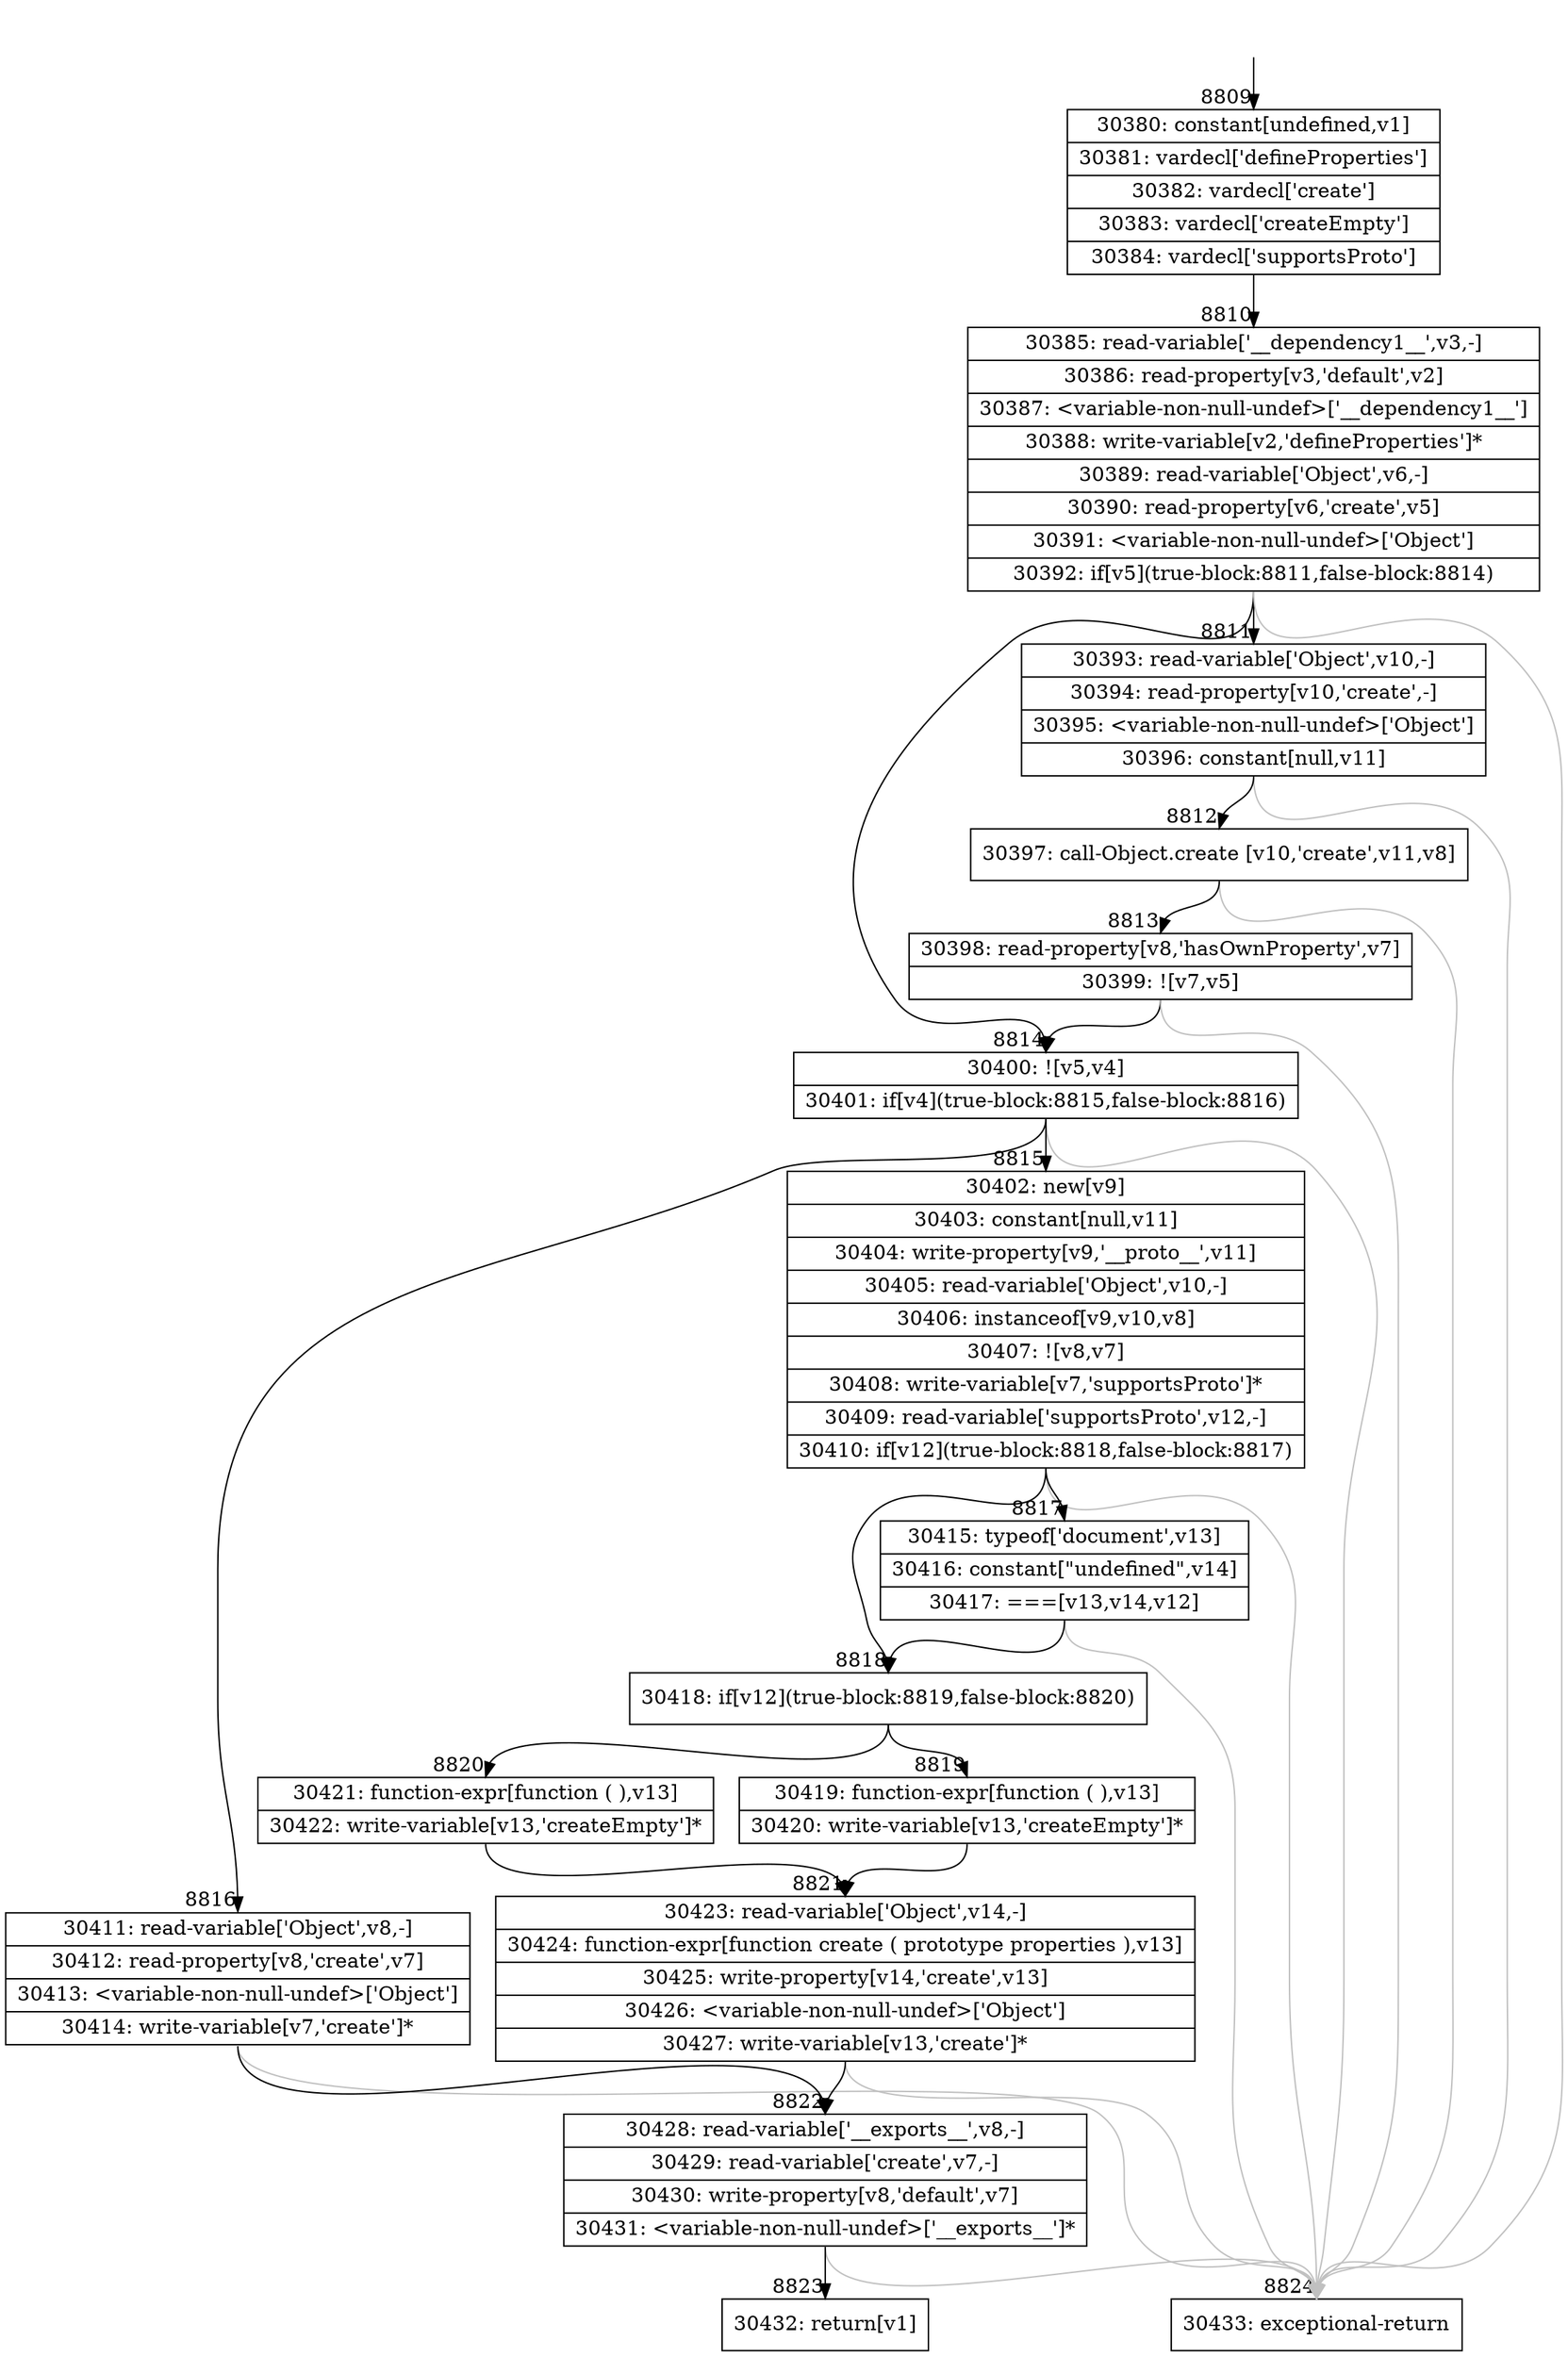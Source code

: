 digraph {
rankdir="TD"
BB_entry743[shape=none,label=""];
BB_entry743 -> BB8809 [tailport=s, headport=n, headlabel="    8809"]
BB8809 [shape=record label="{30380: constant[undefined,v1]|30381: vardecl['defineProperties']|30382: vardecl['create']|30383: vardecl['createEmpty']|30384: vardecl['supportsProto']}" ] 
BB8809 -> BB8810 [tailport=s, headport=n, headlabel="      8810"]
BB8810 [shape=record label="{30385: read-variable['__dependency1__',v3,-]|30386: read-property[v3,'default',v2]|30387: \<variable-non-null-undef\>['__dependency1__']|30388: write-variable[v2,'defineProperties']*|30389: read-variable['Object',v6,-]|30390: read-property[v6,'create',v5]|30391: \<variable-non-null-undef\>['Object']|30392: if[v5](true-block:8811,false-block:8814)}" ] 
BB8810 -> BB8814 [tailport=s, headport=n, headlabel="      8814"]
BB8810 -> BB8811 [tailport=s, headport=n, headlabel="      8811"]
BB8810 -> BB8824 [tailport=s, headport=n, color=gray, headlabel="      8824"]
BB8811 [shape=record label="{30393: read-variable['Object',v10,-]|30394: read-property[v10,'create',-]|30395: \<variable-non-null-undef\>['Object']|30396: constant[null,v11]}" ] 
BB8811 -> BB8812 [tailport=s, headport=n, headlabel="      8812"]
BB8811 -> BB8824 [tailport=s, headport=n, color=gray]
BB8812 [shape=record label="{30397: call-Object.create [v10,'create',v11,v8]}" ] 
BB8812 -> BB8813 [tailport=s, headport=n, headlabel="      8813"]
BB8812 -> BB8824 [tailport=s, headport=n, color=gray]
BB8813 [shape=record label="{30398: read-property[v8,'hasOwnProperty',v7]|30399: ![v7,v5]}" ] 
BB8813 -> BB8814 [tailport=s, headport=n]
BB8813 -> BB8824 [tailport=s, headport=n, color=gray]
BB8814 [shape=record label="{30400: ![v5,v4]|30401: if[v4](true-block:8815,false-block:8816)}" ] 
BB8814 -> BB8815 [tailport=s, headport=n, headlabel="      8815"]
BB8814 -> BB8816 [tailport=s, headport=n, headlabel="      8816"]
BB8814 -> BB8824 [tailport=s, headport=n, color=gray]
BB8815 [shape=record label="{30402: new[v9]|30403: constant[null,v11]|30404: write-property[v9,'__proto__',v11]|30405: read-variable['Object',v10,-]|30406: instanceof[v9,v10,v8]|30407: ![v8,v7]|30408: write-variable[v7,'supportsProto']*|30409: read-variable['supportsProto',v12,-]|30410: if[v12](true-block:8818,false-block:8817)}" ] 
BB8815 -> BB8818 [tailport=s, headport=n, headlabel="      8818"]
BB8815 -> BB8817 [tailport=s, headport=n, headlabel="      8817"]
BB8815 -> BB8824 [tailport=s, headport=n, color=gray]
BB8816 [shape=record label="{30411: read-variable['Object',v8,-]|30412: read-property[v8,'create',v7]|30413: \<variable-non-null-undef\>['Object']|30414: write-variable[v7,'create']*}" ] 
BB8816 -> BB8822 [tailport=s, headport=n, headlabel="      8822"]
BB8816 -> BB8824 [tailport=s, headport=n, color=gray]
BB8817 [shape=record label="{30415: typeof['document',v13]|30416: constant[\"undefined\",v14]|30417: ===[v13,v14,v12]}" ] 
BB8817 -> BB8818 [tailport=s, headport=n]
BB8817 -> BB8824 [tailport=s, headport=n, color=gray]
BB8818 [shape=record label="{30418: if[v12](true-block:8819,false-block:8820)}" ] 
BB8818 -> BB8819 [tailport=s, headport=n, headlabel="      8819"]
BB8818 -> BB8820 [tailport=s, headport=n, headlabel="      8820"]
BB8819 [shape=record label="{30419: function-expr[function ( ),v13]|30420: write-variable[v13,'createEmpty']*}" ] 
BB8819 -> BB8821 [tailport=s, headport=n, headlabel="      8821"]
BB8820 [shape=record label="{30421: function-expr[function ( ),v13]|30422: write-variable[v13,'createEmpty']*}" ] 
BB8820 -> BB8821 [tailport=s, headport=n]
BB8821 [shape=record label="{30423: read-variable['Object',v14,-]|30424: function-expr[function create ( prototype properties ),v13]|30425: write-property[v14,'create',v13]|30426: \<variable-non-null-undef\>['Object']|30427: write-variable[v13,'create']*}" ] 
BB8821 -> BB8822 [tailport=s, headport=n]
BB8821 -> BB8824 [tailport=s, headport=n, color=gray]
BB8822 [shape=record label="{30428: read-variable['__exports__',v8,-]|30429: read-variable['create',v7,-]|30430: write-property[v8,'default',v7]|30431: \<variable-non-null-undef\>['__exports__']*}" ] 
BB8822 -> BB8823 [tailport=s, headport=n, headlabel="      8823"]
BB8822 -> BB8824 [tailport=s, headport=n, color=gray]
BB8823 [shape=record label="{30432: return[v1]}" ] 
BB8824 [shape=record label="{30433: exceptional-return}" ] 
//#$~ 15732
}
